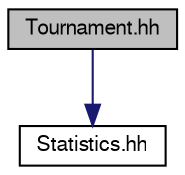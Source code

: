 digraph "Tournament.hh"
{
 // LATEX_PDF_SIZE
  edge [fontname="FreeSans",fontsize="10",labelfontname="FreeSans",labelfontsize="10"];
  node [fontname="FreeSans",fontsize="10",shape=record];
  Node1 [label="Tournament.hh",height=0.2,width=0.4,color="black", fillcolor="grey75", style="filled", fontcolor="black",tooltip="Especificación de la clase Tournament."];
  Node1 -> Node2 [color="midnightblue",fontsize="10",style="solid"];
  Node2 [label="Statistics.hh",height=0.2,width=0.4,color="black", fillcolor="white", style="filled",URL="$_statistics_8hh.html",tooltip="Especificación de la clase Statistics."];
}

